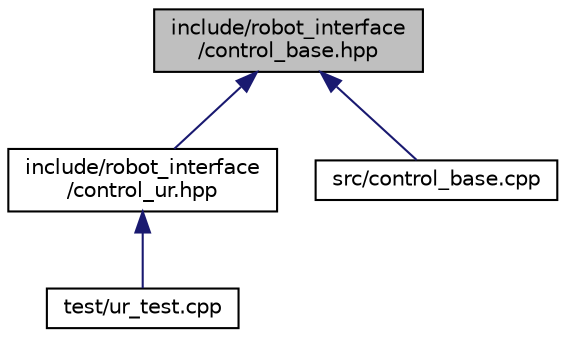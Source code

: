 digraph "include/robot_interface/control_base.hpp"
{
  edge [fontname="Helvetica",fontsize="10",labelfontname="Helvetica",labelfontsize="10"];
  node [fontname="Helvetica",fontsize="10",shape=record];
  Node1 [label="include/robot_interface\l/control_base.hpp",height=0.2,width=0.4,color="black", fillcolor="grey75", style="filled", fontcolor="black"];
  Node1 -> Node2 [dir="back",color="midnightblue",fontsize="10",style="solid",fontname="Helvetica"];
  Node2 [label="include/robot_interface\l/control_ur.hpp",height=0.2,width=0.4,color="black", fillcolor="white", style="filled",URL="$control__ur_8hpp_source.html"];
  Node2 -> Node3 [dir="back",color="midnightblue",fontsize="10",style="solid",fontname="Helvetica"];
  Node3 [label="test/ur_test.cpp",height=0.2,width=0.4,color="black", fillcolor="white", style="filled",URL="$ur__test_8cpp.html"];
  Node1 -> Node4 [dir="back",color="midnightblue",fontsize="10",style="solid",fontname="Helvetica"];
  Node4 [label="src/control_base.cpp",height=0.2,width=0.4,color="black", fillcolor="white", style="filled",URL="$control__base_8cpp.html"];
}
